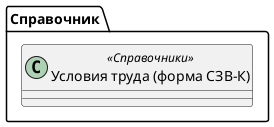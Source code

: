 ﻿@startuml ОсобыеУсловияТрудаДляСЗВКПФР
'!include templates.wsd
'..\include templates.wsd
class Справочник.ОсобыеУсловияТрудаДляСЗВКПФР as "Условия труда (форма СЗВ-К)" <<Справочники>>
{
}
@enduml
